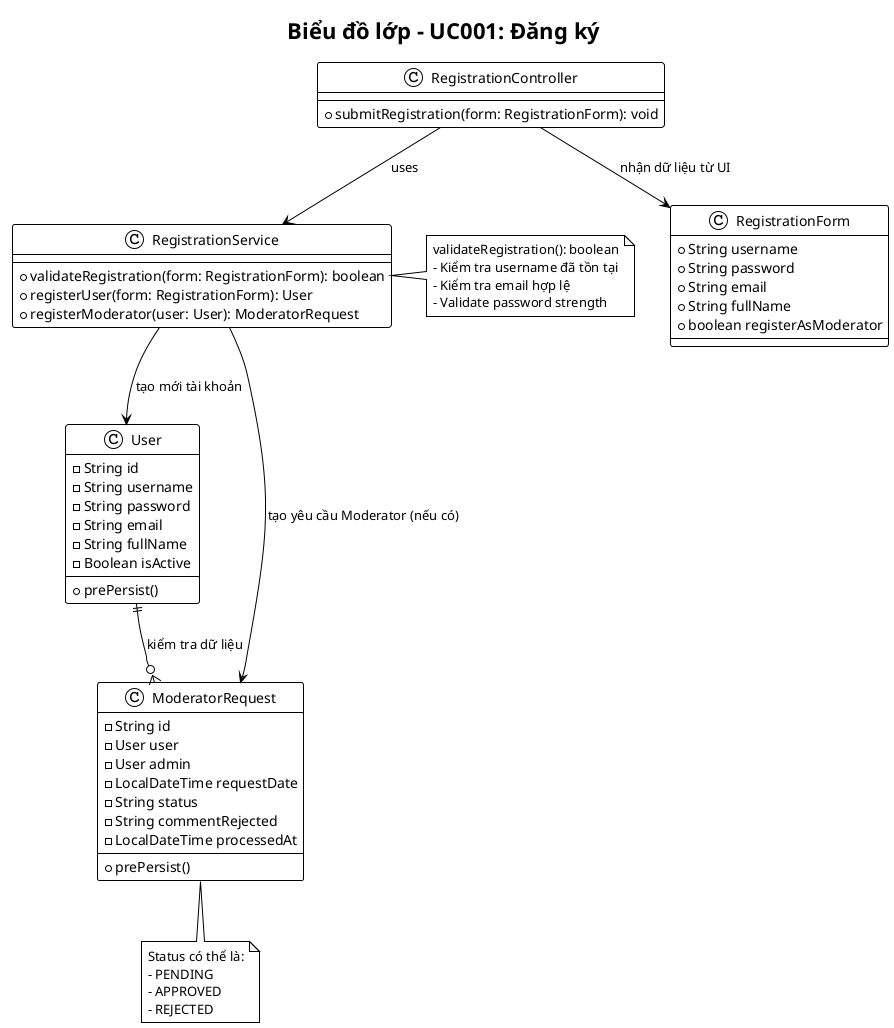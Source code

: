 @startuml UC001-Class-Diagram-Dang-Ky
!theme plain

title Biểu đồ lớp - UC001: Đăng ký

class RegistrationController {
    + submitRegistration(form: RegistrationForm): void
}

class RegistrationService {
    + validateRegistration(form: RegistrationForm): boolean
    + registerUser(form: RegistrationForm): User
    + registerModerator(user: User): ModeratorRequest
}

class User {
    - String id
    - String username
    - String password
    - String email
    - String fullName
    - Boolean isActive
    + prePersist()
}

class ModeratorRequest {
    - String id
    - User user
    - User admin
    - LocalDateTime requestDate
    - String status
    - String commentRejected
    - LocalDateTime processedAt
    + prePersist()
}

class RegistrationForm {
    + String username
    + String password
    + String email
    + String fullName
    + boolean registerAsModerator
}

' Relationships
RegistrationController --> RegistrationService : uses
RegistrationService --> User : "tạo mới tài khoản"
RegistrationService --> ModeratorRequest : "tạo yêu cầu Moderator (nếu có)"
RegistrationController --> RegistrationForm : "nhận dữ liệu từ UI"
User ||--o{ ModeratorRequest : "kiểm tra dữ liệu"

note right of RegistrationService
  validateRegistration(): boolean
  - Kiểm tra username đã tồn tại
  - Kiểm tra email hợp lệ
  - Validate password strength
end note

note bottom of ModeratorRequest
  Status có thể là:
  - PENDING
  - APPROVED
  - REJECTED
end note

@enduml
